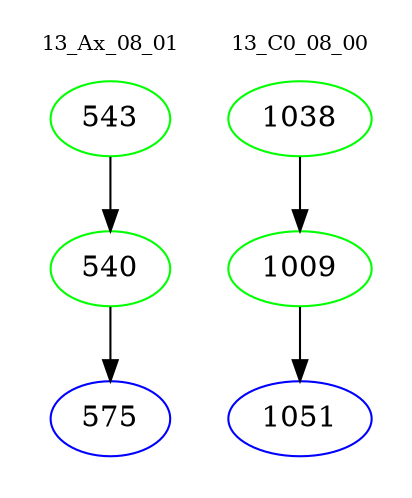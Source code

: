digraph{
subgraph cluster_0 {
color = white
label = "13_Ax_08_01";
fontsize=10;
T0_543 [label="543", color="green"]
T0_543 -> T0_540 [color="black"]
T0_540 [label="540", color="green"]
T0_540 -> T0_575 [color="black"]
T0_575 [label="575", color="blue"]
}
subgraph cluster_1 {
color = white
label = "13_C0_08_00";
fontsize=10;
T1_1038 [label="1038", color="green"]
T1_1038 -> T1_1009 [color="black"]
T1_1009 [label="1009", color="green"]
T1_1009 -> T1_1051 [color="black"]
T1_1051 [label="1051", color="blue"]
}
}
